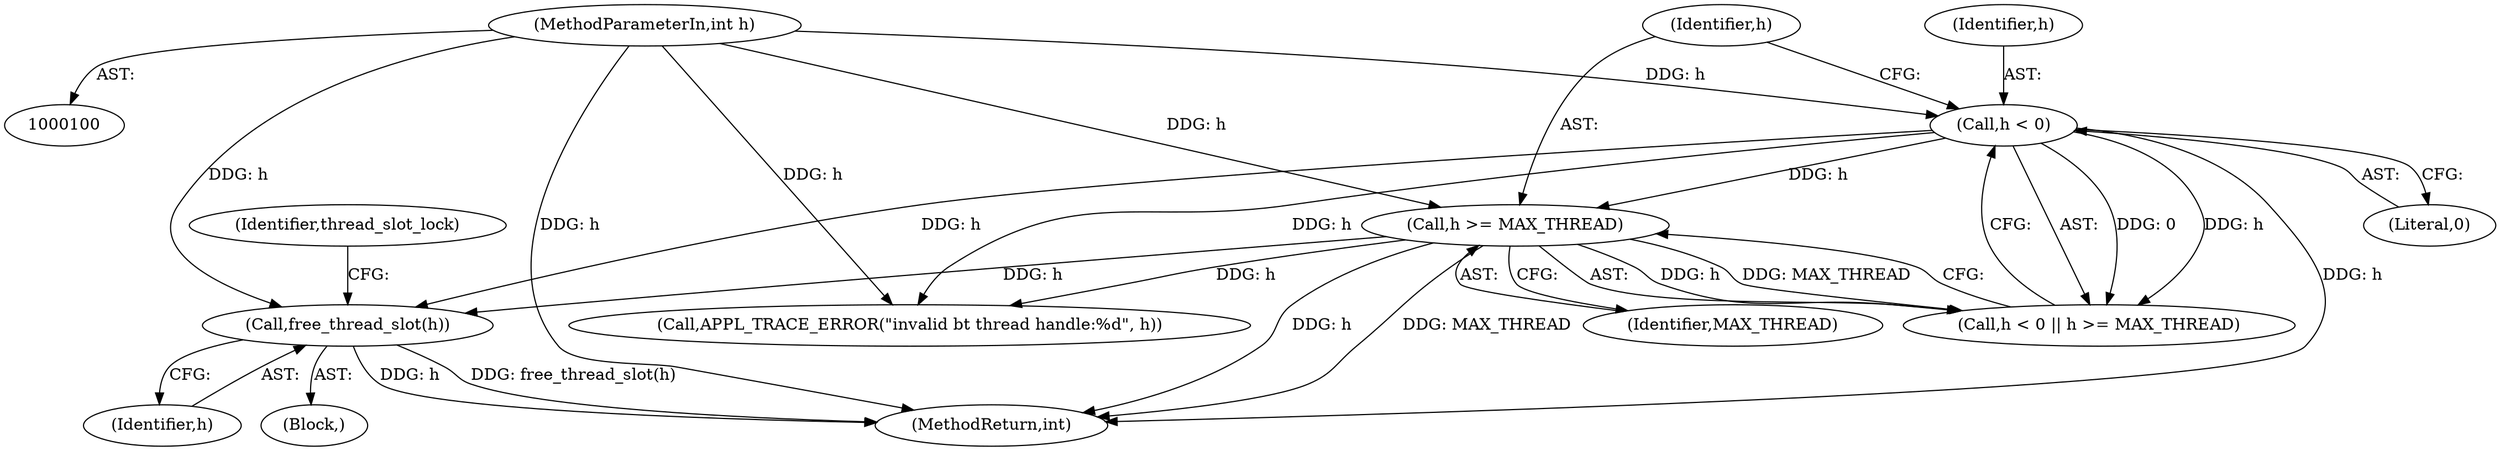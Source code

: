 digraph "0_Android_472271b153c5dc53c28beac55480a8d8434b2d5c_38@API" {
"1000161" [label="(Call,free_thread_slot(h))"];
"1000105" [label="(Call,h < 0)"];
"1000101" [label="(MethodParameterIn,int h)"];
"1000108" [label="(Call,h >= MAX_THREAD)"];
"1000109" [label="(Identifier,h)"];
"1000161" [label="(Call,free_thread_slot(h))"];
"1000107" [label="(Literal,0)"];
"1000170" [label="(MethodReturn,int)"];
"1000106" [label="(Identifier,h)"];
"1000112" [label="(Call,APPL_TRACE_ERROR(\"invalid bt thread handle:%d\", h))"];
"1000105" [label="(Call,h < 0)"];
"1000162" [label="(Identifier,h)"];
"1000101" [label="(MethodParameterIn,int h)"];
"1000104" [label="(Call,h < 0 || h >= MAX_THREAD)"];
"1000150" [label="(Block,)"];
"1000110" [label="(Identifier,MAX_THREAD)"];
"1000108" [label="(Call,h >= MAX_THREAD)"];
"1000165" [label="(Identifier,thread_slot_lock)"];
"1000161" -> "1000150"  [label="AST: "];
"1000161" -> "1000162"  [label="CFG: "];
"1000162" -> "1000161"  [label="AST: "];
"1000165" -> "1000161"  [label="CFG: "];
"1000161" -> "1000170"  [label="DDG: free_thread_slot(h)"];
"1000161" -> "1000170"  [label="DDG: h"];
"1000105" -> "1000161"  [label="DDG: h"];
"1000108" -> "1000161"  [label="DDG: h"];
"1000101" -> "1000161"  [label="DDG: h"];
"1000105" -> "1000104"  [label="AST: "];
"1000105" -> "1000107"  [label="CFG: "];
"1000106" -> "1000105"  [label="AST: "];
"1000107" -> "1000105"  [label="AST: "];
"1000109" -> "1000105"  [label="CFG: "];
"1000104" -> "1000105"  [label="CFG: "];
"1000105" -> "1000170"  [label="DDG: h"];
"1000105" -> "1000104"  [label="DDG: h"];
"1000105" -> "1000104"  [label="DDG: 0"];
"1000101" -> "1000105"  [label="DDG: h"];
"1000105" -> "1000108"  [label="DDG: h"];
"1000105" -> "1000112"  [label="DDG: h"];
"1000101" -> "1000100"  [label="AST: "];
"1000101" -> "1000170"  [label="DDG: h"];
"1000101" -> "1000108"  [label="DDG: h"];
"1000101" -> "1000112"  [label="DDG: h"];
"1000108" -> "1000104"  [label="AST: "];
"1000108" -> "1000110"  [label="CFG: "];
"1000109" -> "1000108"  [label="AST: "];
"1000110" -> "1000108"  [label="AST: "];
"1000104" -> "1000108"  [label="CFG: "];
"1000108" -> "1000170"  [label="DDG: MAX_THREAD"];
"1000108" -> "1000170"  [label="DDG: h"];
"1000108" -> "1000104"  [label="DDG: h"];
"1000108" -> "1000104"  [label="DDG: MAX_THREAD"];
"1000108" -> "1000112"  [label="DDG: h"];
}
